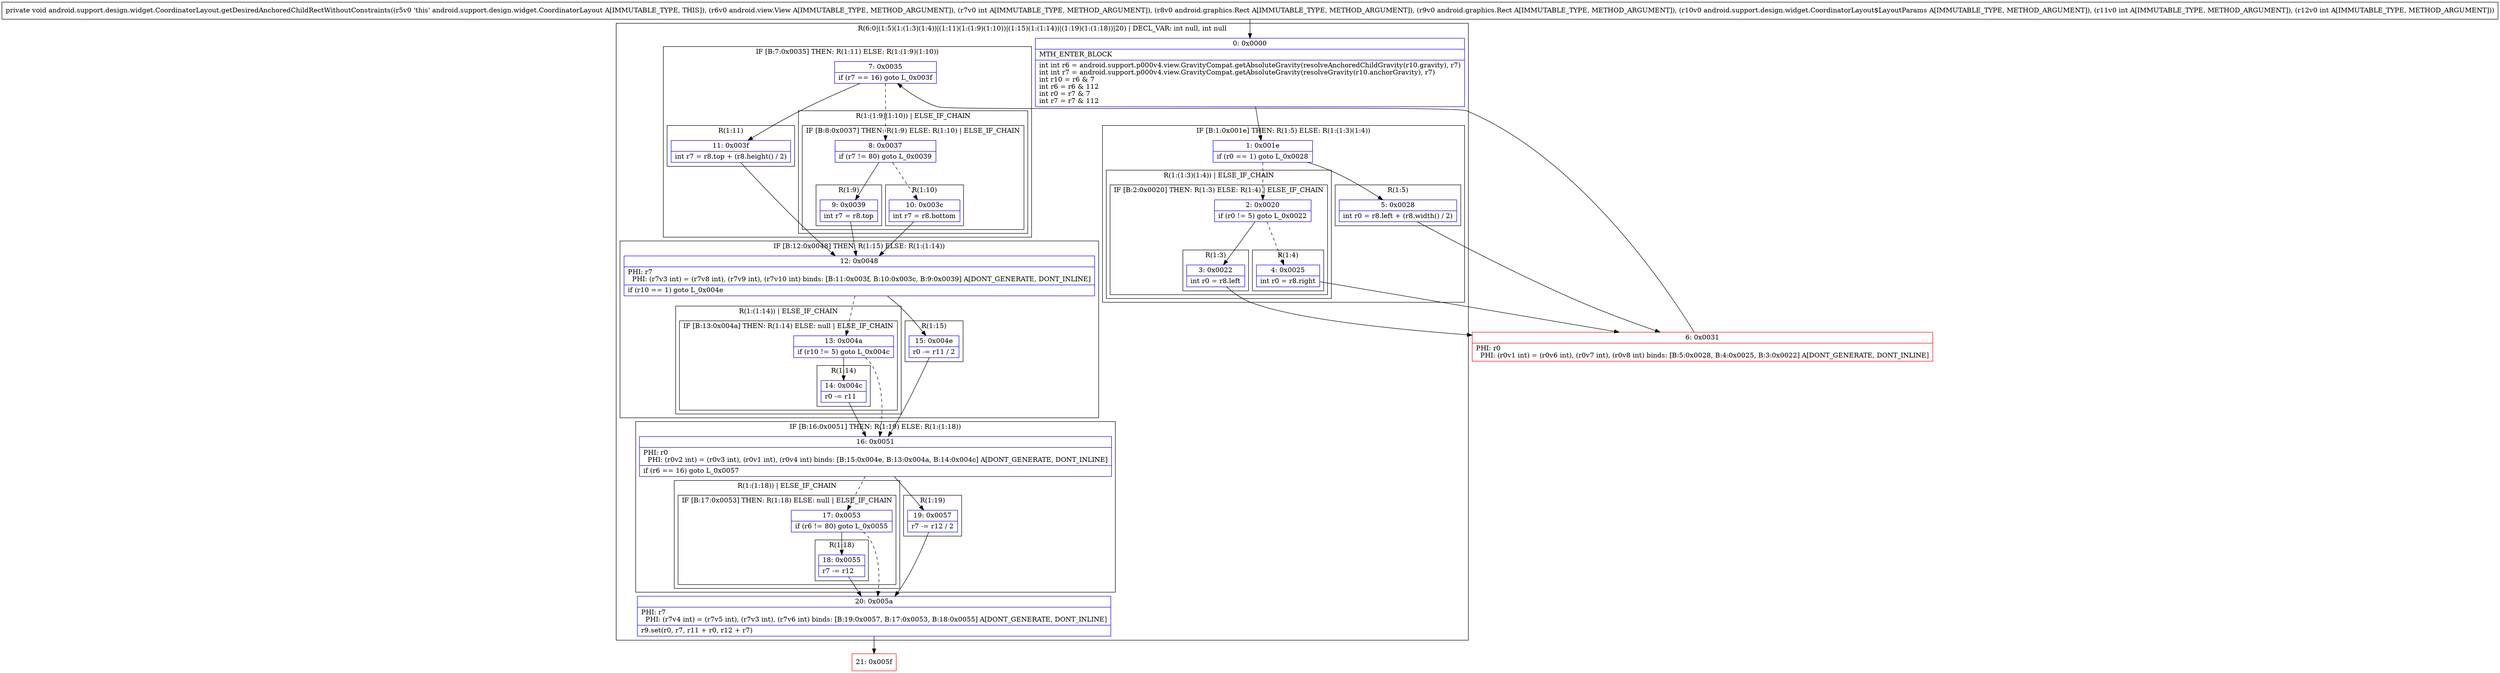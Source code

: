 digraph "CFG forandroid.support.design.widget.CoordinatorLayout.getDesiredAnchoredChildRectWithoutConstraints(Landroid\/view\/View;ILandroid\/graphics\/Rect;Landroid\/graphics\/Rect;Landroid\/support\/design\/widget\/CoordinatorLayout$LayoutParams;II)V" {
subgraph cluster_Region_627125107 {
label = "R(6:0|(1:5)(1:(1:3)(1:4))|(1:11)(1:(1:9)(1:10))|(1:15)(1:(1:14))|(1:19)(1:(1:18))|20) | DECL_VAR: int null, int null\l";
node [shape=record,color=blue];
Node_0 [shape=record,label="{0\:\ 0x0000|MTH_ENTER_BLOCK\l|int int r6 = android.support.p000v4.view.GravityCompat.getAbsoluteGravity(resolveAnchoredChildGravity(r10.gravity), r7)\lint int r7 = android.support.p000v4.view.GravityCompat.getAbsoluteGravity(resolveGravity(r10.anchorGravity), r7)\lint r10 = r6 & 7\lint r6 = r6 & 112\lint r0 = r7 & 7\lint r7 = r7 & 112\l}"];
subgraph cluster_IfRegion_234485124 {
label = "IF [B:1:0x001e] THEN: R(1:5) ELSE: R(1:(1:3)(1:4))";
node [shape=record,color=blue];
Node_1 [shape=record,label="{1\:\ 0x001e|if (r0 == 1) goto L_0x0028\l}"];
subgraph cluster_Region_1072234957 {
label = "R(1:5)";
node [shape=record,color=blue];
Node_5 [shape=record,label="{5\:\ 0x0028|int r0 = r8.left + (r8.width() \/ 2)\l}"];
}
subgraph cluster_Region_1020737840 {
label = "R(1:(1:3)(1:4)) | ELSE_IF_CHAIN\l";
node [shape=record,color=blue];
subgraph cluster_IfRegion_1599955263 {
label = "IF [B:2:0x0020] THEN: R(1:3) ELSE: R(1:4) | ELSE_IF_CHAIN\l";
node [shape=record,color=blue];
Node_2 [shape=record,label="{2\:\ 0x0020|if (r0 != 5) goto L_0x0022\l}"];
subgraph cluster_Region_1095096731 {
label = "R(1:3)";
node [shape=record,color=blue];
Node_3 [shape=record,label="{3\:\ 0x0022|int r0 = r8.left\l}"];
}
subgraph cluster_Region_1758579744 {
label = "R(1:4)";
node [shape=record,color=blue];
Node_4 [shape=record,label="{4\:\ 0x0025|int r0 = r8.right\l}"];
}
}
}
}
subgraph cluster_IfRegion_1476078910 {
label = "IF [B:7:0x0035] THEN: R(1:11) ELSE: R(1:(1:9)(1:10))";
node [shape=record,color=blue];
Node_7 [shape=record,label="{7\:\ 0x0035|if (r7 == 16) goto L_0x003f\l}"];
subgraph cluster_Region_1269678273 {
label = "R(1:11)";
node [shape=record,color=blue];
Node_11 [shape=record,label="{11\:\ 0x003f|int r7 = r8.top + (r8.height() \/ 2)\l}"];
}
subgraph cluster_Region_651339222 {
label = "R(1:(1:9)(1:10)) | ELSE_IF_CHAIN\l";
node [shape=record,color=blue];
subgraph cluster_IfRegion_1191316917 {
label = "IF [B:8:0x0037] THEN: R(1:9) ELSE: R(1:10) | ELSE_IF_CHAIN\l";
node [shape=record,color=blue];
Node_8 [shape=record,label="{8\:\ 0x0037|if (r7 != 80) goto L_0x0039\l}"];
subgraph cluster_Region_666904888 {
label = "R(1:9)";
node [shape=record,color=blue];
Node_9 [shape=record,label="{9\:\ 0x0039|int r7 = r8.top\l}"];
}
subgraph cluster_Region_608915758 {
label = "R(1:10)";
node [shape=record,color=blue];
Node_10 [shape=record,label="{10\:\ 0x003c|int r7 = r8.bottom\l}"];
}
}
}
}
subgraph cluster_IfRegion_1320033214 {
label = "IF [B:12:0x0048] THEN: R(1:15) ELSE: R(1:(1:14))";
node [shape=record,color=blue];
Node_12 [shape=record,label="{12\:\ 0x0048|PHI: r7 \l  PHI: (r7v3 int) = (r7v8 int), (r7v9 int), (r7v10 int) binds: [B:11:0x003f, B:10:0x003c, B:9:0x0039] A[DONT_GENERATE, DONT_INLINE]\l|if (r10 == 1) goto L_0x004e\l}"];
subgraph cluster_Region_93684996 {
label = "R(1:15)";
node [shape=record,color=blue];
Node_15 [shape=record,label="{15\:\ 0x004e|r0 \-= r11 \/ 2\l}"];
}
subgraph cluster_Region_539163333 {
label = "R(1:(1:14)) | ELSE_IF_CHAIN\l";
node [shape=record,color=blue];
subgraph cluster_IfRegion_480893927 {
label = "IF [B:13:0x004a] THEN: R(1:14) ELSE: null | ELSE_IF_CHAIN\l";
node [shape=record,color=blue];
Node_13 [shape=record,label="{13\:\ 0x004a|if (r10 != 5) goto L_0x004c\l}"];
subgraph cluster_Region_838162448 {
label = "R(1:14)";
node [shape=record,color=blue];
Node_14 [shape=record,label="{14\:\ 0x004c|r0 \-= r11\l}"];
}
}
}
}
subgraph cluster_IfRegion_522379667 {
label = "IF [B:16:0x0051] THEN: R(1:19) ELSE: R(1:(1:18))";
node [shape=record,color=blue];
Node_16 [shape=record,label="{16\:\ 0x0051|PHI: r0 \l  PHI: (r0v2 int) = (r0v3 int), (r0v1 int), (r0v4 int) binds: [B:15:0x004e, B:13:0x004a, B:14:0x004c] A[DONT_GENERATE, DONT_INLINE]\l|if (r6 == 16) goto L_0x0057\l}"];
subgraph cluster_Region_1516977275 {
label = "R(1:19)";
node [shape=record,color=blue];
Node_19 [shape=record,label="{19\:\ 0x0057|r7 \-= r12 \/ 2\l}"];
}
subgraph cluster_Region_1239440678 {
label = "R(1:(1:18)) | ELSE_IF_CHAIN\l";
node [shape=record,color=blue];
subgraph cluster_IfRegion_859077559 {
label = "IF [B:17:0x0053] THEN: R(1:18) ELSE: null | ELSE_IF_CHAIN\l";
node [shape=record,color=blue];
Node_17 [shape=record,label="{17\:\ 0x0053|if (r6 != 80) goto L_0x0055\l}"];
subgraph cluster_Region_771471762 {
label = "R(1:18)";
node [shape=record,color=blue];
Node_18 [shape=record,label="{18\:\ 0x0055|r7 \-= r12\l}"];
}
}
}
}
Node_20 [shape=record,label="{20\:\ 0x005a|PHI: r7 \l  PHI: (r7v4 int) = (r7v5 int), (r7v3 int), (r7v6 int) binds: [B:19:0x0057, B:17:0x0053, B:18:0x0055] A[DONT_GENERATE, DONT_INLINE]\l|r9.set(r0, r7, r11 + r0, r12 + r7)\l}"];
}
Node_6 [shape=record,color=red,label="{6\:\ 0x0031|PHI: r0 \l  PHI: (r0v1 int) = (r0v6 int), (r0v7 int), (r0v8 int) binds: [B:5:0x0028, B:4:0x0025, B:3:0x0022] A[DONT_GENERATE, DONT_INLINE]\l}"];
Node_21 [shape=record,color=red,label="{21\:\ 0x005f}"];
MethodNode[shape=record,label="{private void android.support.design.widget.CoordinatorLayout.getDesiredAnchoredChildRectWithoutConstraints((r5v0 'this' android.support.design.widget.CoordinatorLayout A[IMMUTABLE_TYPE, THIS]), (r6v0 android.view.View A[IMMUTABLE_TYPE, METHOD_ARGUMENT]), (r7v0 int A[IMMUTABLE_TYPE, METHOD_ARGUMENT]), (r8v0 android.graphics.Rect A[IMMUTABLE_TYPE, METHOD_ARGUMENT]), (r9v0 android.graphics.Rect A[IMMUTABLE_TYPE, METHOD_ARGUMENT]), (r10v0 android.support.design.widget.CoordinatorLayout$LayoutParams A[IMMUTABLE_TYPE, METHOD_ARGUMENT]), (r11v0 int A[IMMUTABLE_TYPE, METHOD_ARGUMENT]), (r12v0 int A[IMMUTABLE_TYPE, METHOD_ARGUMENT])) }"];
MethodNode -> Node_0;
Node_0 -> Node_1;
Node_1 -> Node_2[style=dashed];
Node_1 -> Node_5;
Node_5 -> Node_6;
Node_2 -> Node_3;
Node_2 -> Node_4[style=dashed];
Node_3 -> Node_6;
Node_4 -> Node_6;
Node_7 -> Node_8[style=dashed];
Node_7 -> Node_11;
Node_11 -> Node_12;
Node_8 -> Node_9;
Node_8 -> Node_10[style=dashed];
Node_9 -> Node_12;
Node_10 -> Node_12;
Node_12 -> Node_13[style=dashed];
Node_12 -> Node_15;
Node_15 -> Node_16;
Node_13 -> Node_14;
Node_13 -> Node_16[style=dashed];
Node_14 -> Node_16;
Node_16 -> Node_17[style=dashed];
Node_16 -> Node_19;
Node_19 -> Node_20;
Node_17 -> Node_18;
Node_17 -> Node_20[style=dashed];
Node_18 -> Node_20;
Node_20 -> Node_21;
Node_6 -> Node_7;
}

